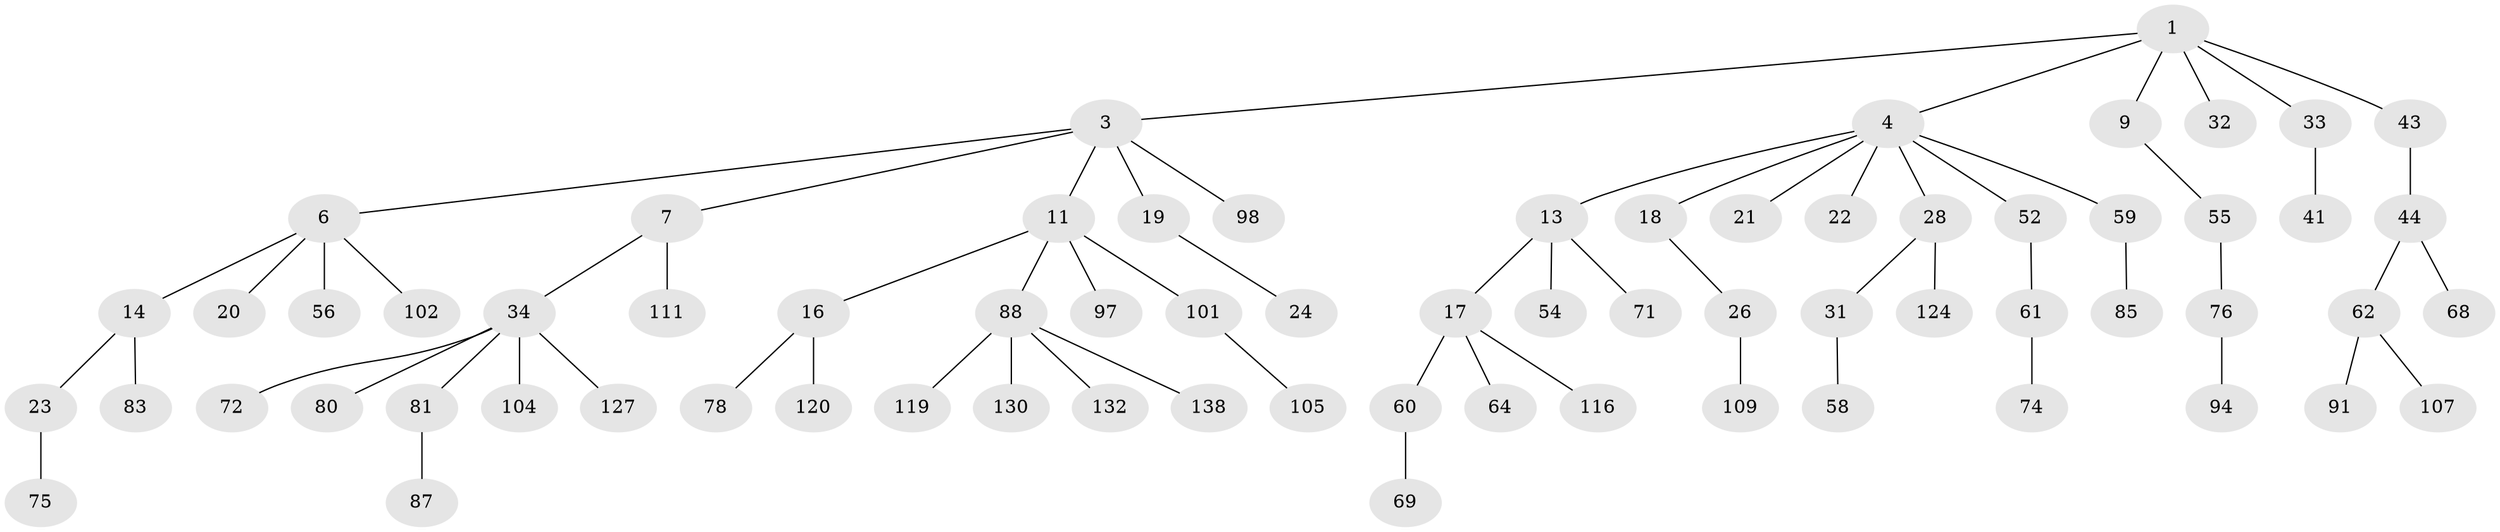 // original degree distribution, {5: 0.03571428571428571, 3: 0.12142857142857143, 6: 0.007142857142857143, 4: 0.08571428571428572, 9: 0.007142857142857143, 2: 0.25, 1: 0.4928571428571429}
// Generated by graph-tools (version 1.1) at 2025/19/03/04/25 18:19:20]
// undirected, 70 vertices, 69 edges
graph export_dot {
graph [start="1"]
  node [color=gray90,style=filled];
  1 [super="+2+25+30"];
  3;
  4 [super="+8+5"];
  6 [super="+89+123+121+95+40+27"];
  7 [super="+66"];
  9 [super="+36"];
  11 [super="+12"];
  13 [super="+134+15"];
  14;
  16 [super="+53"];
  17;
  18;
  19;
  20;
  21 [super="+37"];
  22;
  23 [super="+46"];
  24 [super="+99"];
  26;
  28;
  31 [super="+86+45+35"];
  32;
  33;
  34 [super="+65+42+38"];
  41;
  43;
  44;
  52;
  54 [super="+90+84+73"];
  55;
  56;
  58;
  59;
  60;
  61;
  62 [super="+77"];
  64;
  68 [super="+113"];
  69;
  71 [super="+79"];
  72;
  74;
  75;
  76;
  78;
  80;
  81 [super="+118"];
  83;
  85 [super="+129"];
  87;
  88;
  91;
  94;
  97 [super="+117"];
  98;
  101;
  102;
  104;
  105;
  107;
  109;
  111;
  116;
  119;
  120;
  124;
  127;
  130;
  132;
  138;
  1 -- 3;
  1 -- 4;
  1 -- 43;
  1 -- 9;
  1 -- 32;
  1 -- 33;
  3 -- 6;
  3 -- 7;
  3 -- 11;
  3 -- 19;
  3 -- 98;
  4 -- 22;
  4 -- 52;
  4 -- 59;
  4 -- 18;
  4 -- 21;
  4 -- 28;
  4 -- 13;
  6 -- 14;
  6 -- 20;
  6 -- 102;
  6 -- 56;
  7 -- 34;
  7 -- 111;
  9 -- 55;
  11 -- 88;
  11 -- 97;
  11 -- 16;
  11 -- 101;
  13 -- 54;
  13 -- 17;
  13 -- 71;
  14 -- 23;
  14 -- 83;
  16 -- 120;
  16 -- 78;
  17 -- 60;
  17 -- 64;
  17 -- 116;
  18 -- 26;
  19 -- 24;
  23 -- 75;
  26 -- 109;
  28 -- 31;
  28 -- 124;
  31 -- 58;
  33 -- 41;
  34 -- 72;
  34 -- 104;
  34 -- 127;
  34 -- 80;
  34 -- 81;
  43 -- 44;
  44 -- 62;
  44 -- 68;
  52 -- 61;
  55 -- 76;
  59 -- 85;
  60 -- 69;
  61 -- 74;
  62 -- 91;
  62 -- 107;
  76 -- 94;
  81 -- 87;
  88 -- 119;
  88 -- 130;
  88 -- 132;
  88 -- 138;
  101 -- 105;
}
